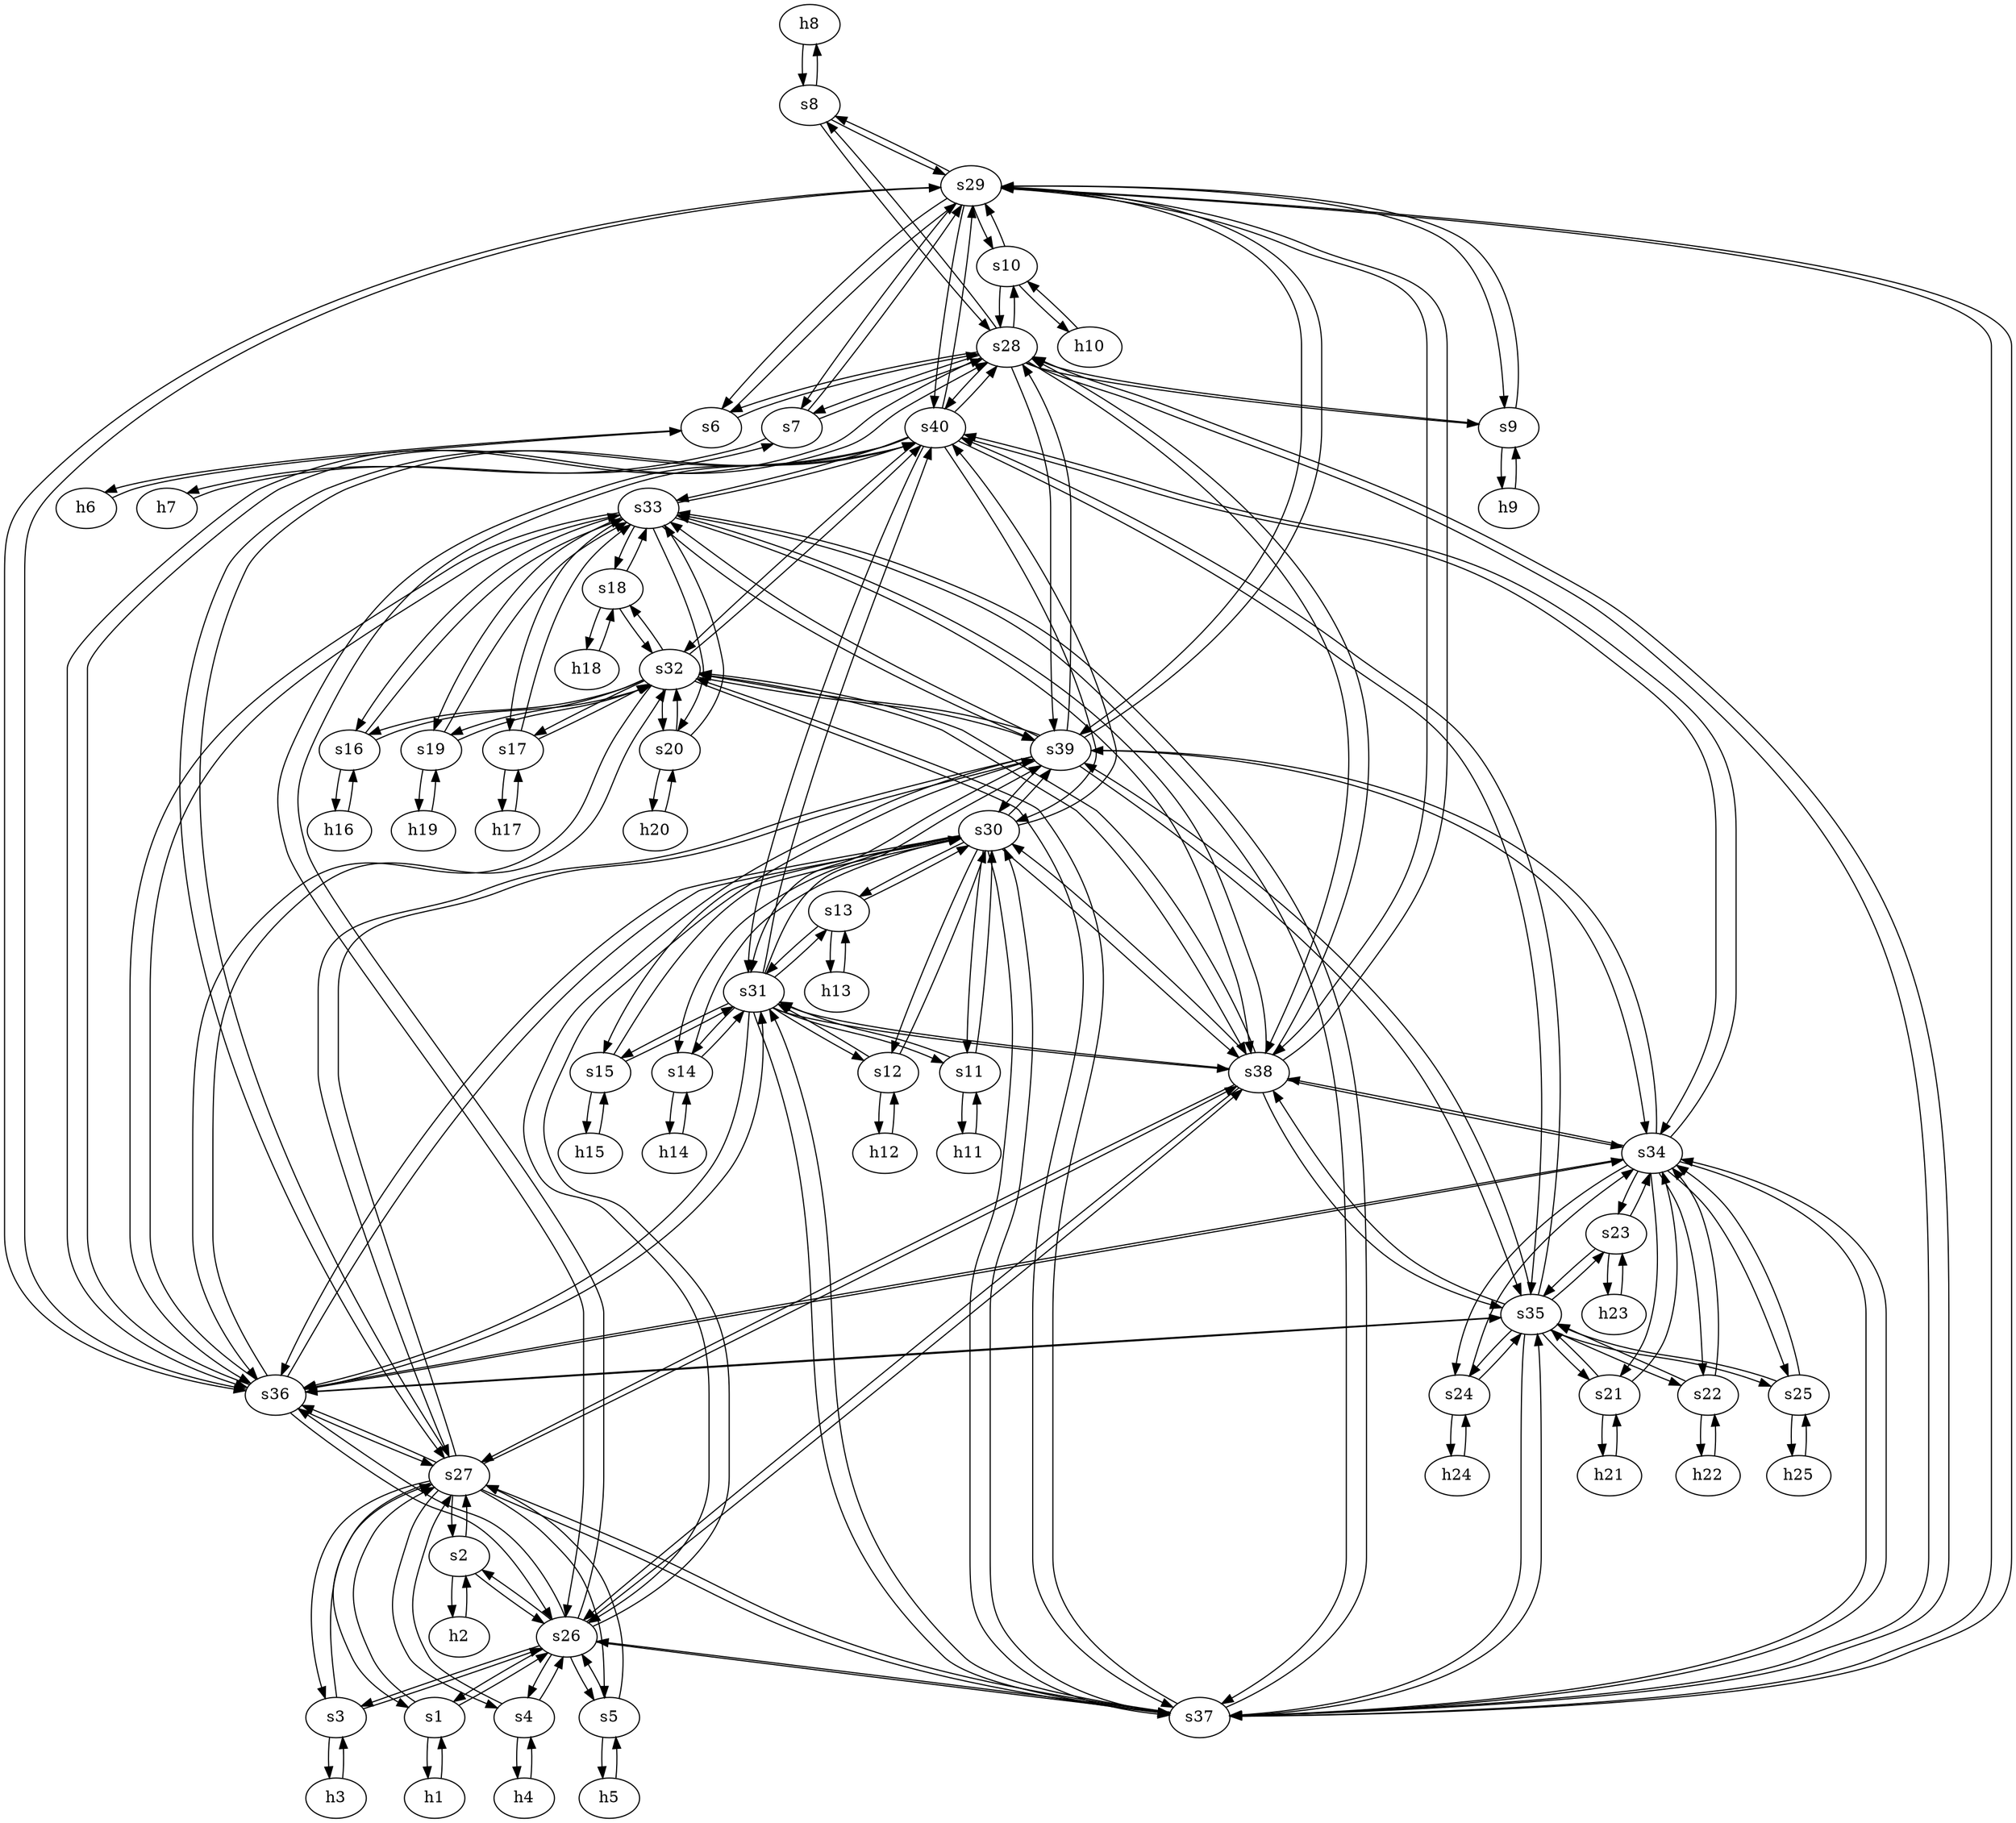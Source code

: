 strict digraph  {
	h8	 [ip="111.0.0.8",
		mac="0:0:0:0:0:8",
		type=host];
	s8	 [id=8,
		level="edge",
		type=switch];
	h8 -> s8	 [capacity="1Gbps",
		cost=1,
		dst_port=2,
		src_port=0];
	h9	 [ip="111.0.0.9",
		mac="0:0:0:0:0:9",
		type=host];
	s9	 [id=9,
		level="edge",
		type=switch];
	h9 -> s9	 [capacity="1Gbps",
		cost=1,
		dst_port=2,
		src_port=0];
	h2	 [ip="111.0.0.2",
		mac="0:0:0:0:0:2",
		type=host];
	s2	 [id=2,
		level="edge",
		type=switch];
	h2 -> s2	 [capacity="1Gbps",
		cost=1,
		dst_port=2,
		src_port=0];
	h3	 [ip="111.0.0.3",
		mac="0:0:0:0:0:3",
		type=host];
	s3	 [id=3,
		level="edge",
		type=switch];
	h3 -> s3	 [capacity="1Gbps",
		cost=1,
		dst_port=2,
		src_port=0];
	h1	 [ip="111.0.0.1",
		mac="0:0:0:0:0:1",
		type=host];
	s1	 [id=1,
		level="edge",
		type=switch];
	h1 -> s1	 [capacity="1Gbps",
		cost=1,
		dst_port=2,
		src_port=0];
	h6	 [ip="111.0.0.6",
		mac="0:0:0:0:0:6",
		type=host];
	s6	 [id=6,
		level="edge",
		type=switch];
	h6 -> s6	 [capacity="1Gbps",
		cost=1,
		dst_port=2,
		src_port=0];
	h7	 [ip="111.0.0.7",
		mac="0:0:0:0:0:7",
		type=host];
	s7	 [id=7,
		level="edge",
		type=switch];
	h7 -> s7	 [capacity="1Gbps",
		cost=1,
		dst_port=2,
		src_port=0];
	h4	 [ip="111.0.0.4",
		mac="0:0:0:0:0:4",
		type=host];
	s4	 [id=4,
		level="edge",
		type=switch];
	h4 -> s4	 [capacity="1Gbps",
		cost=1,
		dst_port=2,
		src_port=0];
	h5	 [ip="111.0.0.5",
		mac="0:0:0:0:0:5",
		type=host];
	s5	 [id=5,
		level="edge",
		type=switch];
	h5 -> s5	 [capacity="1Gbps",
		cost=1,
		dst_port=2,
		src_port=0];
	s18	 [id=18,
		level="edge",
		type=switch];
	s33	 [id=33,
		level=aggregation,
		type=switch];
	s18 -> s33	 [capacity="10Gbps",
		cost=1,
		dst_port=7,
		src_port=1];
	s32	 [id=32,
		level=aggregation,
		type=switch];
	s18 -> s32	 [capacity="10Gbps",
		cost=1,
		dst_port=7,
		src_port=0];
	h18	 [ip="111.0.0.18",
		mac="0:0:0:0:0:12",
		type=host];
	s18 -> h18	 [capacity="1Gbps",
		cost=1,
		dst_port=0,
		src_port=2];
	s5 -> h5	 [capacity="1Gbps",
		cost=1,
		dst_port=0,
		src_port=2];
	s26	 [id=26,
		level=aggregation,
		type=switch];
	s5 -> s26	 [capacity="10Gbps",
		cost=1,
		dst_port=9,
		src_port=0];
	s27	 [id=27,
		level=aggregation,
		type=switch];
	s5 -> s27	 [capacity="10Gbps",
		cost=1,
		dst_port=9,
		src_port=1];
	s6 -> h6	 [capacity="1Gbps",
		cost=1,
		dst_port=0,
		src_port=2];
	s28	 [id=28,
		level=aggregation,
		type=switch];
	s6 -> s28	 [capacity="10Gbps",
		cost=1,
		dst_port=5,
		src_port=0];
	s29	 [id=29,
		level=aggregation,
		type=switch];
	s6 -> s29	 [capacity="10Gbps",
		cost=1,
		dst_port=5,
		src_port=1];
	s4 -> h4	 [capacity="1Gbps",
		cost=1,
		dst_port=0,
		src_port=2];
	s4 -> s26	 [capacity="10Gbps",
		cost=1,
		dst_port=8,
		src_port=0];
	s4 -> s27	 [capacity="10Gbps",
		cost=1,
		dst_port=8,
		src_port=1];
	s9 -> h9	 [capacity="1Gbps",
		cost=1,
		dst_port=0,
		src_port=2];
	s9 -> s28	 [capacity="10Gbps",
		cost=1,
		dst_port=8,
		src_port=0];
	s9 -> s29	 [capacity="10Gbps",
		cost=1,
		dst_port=8,
		src_port=1];
	s8 -> h8	 [capacity="1Gbps",
		cost=1,
		dst_port=0,
		src_port=2];
	s8 -> s28	 [capacity="10Gbps",
		cost=1,
		dst_port=7,
		src_port=0];
	s8 -> s29	 [capacity="10Gbps",
		cost=1,
		dst_port=7,
		src_port=1];
	s17	 [id=17,
		level="edge",
		type=switch];
	s17 -> s33	 [capacity="10Gbps",
		cost=1,
		dst_port=6,
		src_port=1];
	s17 -> s32	 [capacity="10Gbps",
		cost=1,
		dst_port=6,
		src_port=0];
	h17	 [ip="111.0.0.17",
		mac="0:0:0:0:0:11",
		type=host];
	s17 -> h17	 [capacity="1Gbps",
		cost=1,
		dst_port=0,
		src_port=2];
	s7 -> h7	 [capacity="1Gbps",
		cost=1,
		dst_port=0,
		src_port=2];
	s7 -> s28	 [capacity="10Gbps",
		cost=1,
		dst_port=6,
		src_port=0];
	s7 -> s29	 [capacity="10Gbps",
		cost=1,
		dst_port=6,
		src_port=1];
	s23	 [id=23,
		level="edge",
		type=switch];
	h23	 [ip="111.0.0.23",
		mac="0:0:0:0:0:17",
		type=host];
	s23 -> h23	 [capacity="1Gbps",
		cost=1,
		dst_port=0,
		src_port=2];
	s35	 [id=35,
		level=aggregation,
		type=switch];
	s23 -> s35	 [capacity="10Gbps",
		cost=1,
		dst_port=7,
		src_port=1];
	s34	 [id=34,
		level=aggregation,
		type=switch];
	s23 -> s34	 [capacity="10Gbps",
		cost=1,
		dst_port=7,
		src_port=0];
	h25	 [ip="111.0.0.25",
		mac="0:0:0:0:0:19",
		type=host];
	s25	 [id=25,
		level="edge",
		type=switch];
	h25 -> s25	 [capacity="1Gbps",
		cost=1,
		dst_port=2,
		src_port=0];
	h24	 [ip="111.0.0.24",
		mac="0:0:0:0:0:18",
		type=host];
	s24	 [id=24,
		level="edge",
		type=switch];
	h24 -> s24	 [capacity="1Gbps",
		cost=1,
		dst_port=2,
		src_port=0];
	s1 -> h1	 [capacity="1Gbps",
		cost=1,
		dst_port=0,
		src_port=2];
	s1 -> s26	 [capacity="10Gbps",
		cost=1,
		dst_port=5,
		src_port=0];
	s1 -> s27	 [capacity="10Gbps",
		cost=1,
		dst_port=5,
		src_port=1];
	h21	 [ip="111.0.0.21",
		mac="0:0:0:0:0:15",
		type=host];
	s21	 [id=21,
		level="edge",
		type=switch];
	h21 -> s21	 [capacity="1Gbps",
		cost=1,
		dst_port=2,
		src_port=0];
	h20	 [ip="111.0.0.20",
		mac="0:0:0:0:0:14",
		type=host];
	s20	 [id=20,
		level="edge",
		type=switch];
	h20 -> s20	 [capacity="1Gbps",
		cost=1,
		dst_port=2,
		src_port=0];
	h23 -> s23	 [capacity="1Gbps",
		cost=1,
		dst_port=2,
		src_port=0];
	h22	 [ip="111.0.0.22",
		mac="0:0:0:0:0:16",
		type=host];
	s22	 [id=22,
		level="edge",
		type=switch];
	h22 -> s22	 [capacity="1Gbps",
		cost=1,
		dst_port=2,
		src_port=0];
	s13	 [id=13,
		level="edge",
		type=switch];
	s31	 [id=31,
		level=aggregation,
		type=switch];
	s13 -> s31	 [capacity="10Gbps",
		cost=1,
		dst_port=7,
		src_port=1];
	s30	 [id=30,
		level=aggregation,
		type=switch];
	s13 -> s30	 [capacity="10Gbps",
		cost=1,
		dst_port=7,
		src_port=0];
	h13	 [ip="111.0.0.13",
		mac="0:0:0:0:0:d",
		type=host];
	s13 -> h13	 [capacity="1Gbps",
		cost=1,
		dst_port=0,
		src_port=2];
	s12	 [id=12,
		level="edge",
		type=switch];
	s12 -> s31	 [capacity="10Gbps",
		cost=1,
		dst_port=6,
		src_port=1];
	s12 -> s30	 [capacity="10Gbps",
		cost=1,
		dst_port=6,
		src_port=0];
	h12	 [ip="111.0.0.12",
		mac="0:0:0:0:0:c",
		type=host];
	s12 -> h12	 [capacity="1Gbps",
		cost=1,
		dst_port=0,
		src_port=2];
	s26 -> s5	 [capacity="10Gbps",
		cost=1,
		dst_port=0,
		src_port=9];
	s26 -> s4	 [capacity="10Gbps",
		cost=1,
		dst_port=0,
		src_port=8];
	s26 -> s1	 [capacity="10Gbps",
		cost=1,
		dst_port=0,
		src_port=5];
	s39	 [id=39,
		level=core,
		type=switch];
	s26 -> s39	 [capacity="10Gbps",
		cost=1,
		dst_port=0,
		src_port=3];
	s38	 [id=38,
		level=core,
		type=switch];
	s26 -> s38	 [capacity="10Gbps",
		cost=1,
		dst_port=0,
		src_port=2];
	s37	 [id=37,
		level=core,
		type=switch];
	s26 -> s37	 [capacity="10Gbps",
		cost=1,
		dst_port=0,
		src_port=1];
	s36	 [id=36,
		level=core,
		type=switch];
	s26 -> s36	 [capacity="10Gbps",
		cost=1,
		dst_port=0,
		src_port=0];
	s26 -> s3	 [capacity="10Gbps",
		cost=1,
		dst_port=0,
		src_port=7];
	s40	 [id=40,
		level=core,
		type=switch];
	s26 -> s40	 [capacity="10Gbps",
		cost=1,
		dst_port=0,
		src_port=4];
	s26 -> s2	 [capacity="10Gbps",
		cost=1,
		dst_port=0,
		src_port=6];
	s11	 [id=11,
		level="edge",
		type=switch];
	s11 -> s31	 [capacity="10Gbps",
		cost=1,
		dst_port=5,
		src_port=1];
	s11 -> s30	 [capacity="10Gbps",
		cost=1,
		dst_port=5,
		src_port=0];
	h11	 [ip="111.0.0.11",
		mac="0:0:0:0:0:b",
		type=host];
	s11 -> h11	 [capacity="1Gbps",
		cost=1,
		dst_port=0,
		src_port=2];
	s16	 [id=16,
		level="edge",
		type=switch];
	s16 -> s33	 [capacity="10Gbps",
		cost=1,
		dst_port=5,
		src_port=1];
	s16 -> s32	 [capacity="10Gbps",
		cost=1,
		dst_port=5,
		src_port=0];
	h16	 [ip="111.0.0.16",
		mac="0:0:0:0:0:10",
		type=host];
	s16 -> h16	 [capacity="1Gbps",
		cost=1,
		dst_port=0,
		src_port=2];
	s10	 [id=10,
		level="edge",
		type=switch];
	h10	 [ip="111.0.0.10",
		mac="0:0:0:0:0:a",
		type=host];
	s10 -> h10	 [capacity="1Gbps",
		cost=1,
		dst_port=0,
		src_port=2];
	s10 -> s28	 [capacity="10Gbps",
		cost=1,
		dst_port=9,
		src_port=0];
	s10 -> s29	 [capacity="10Gbps",
		cost=1,
		dst_port=9,
		src_port=1];
	s39 -> s26	 [capacity="10Gbps",
		cost=1,
		dst_port=3,
		src_port=0];
	s39 -> s35	 [capacity="10Gbps",
		cost=1,
		dst_port=3,
		src_port=9];
	s39 -> s34	 [capacity="10Gbps",
		cost=1,
		dst_port=3,
		src_port=8];
	s39 -> s31	 [capacity="10Gbps",
		cost=1,
		dst_port=3,
		src_port=5];
	s39 -> s30	 [capacity="10Gbps",
		cost=1,
		dst_port=3,
		src_port=4];
	s39 -> s33	 [capacity="10Gbps",
		cost=1,
		dst_port=3,
		src_port=7];
	s39 -> s32	 [capacity="10Gbps",
		cost=1,
		dst_port=3,
		src_port=6];
	s39 -> s27	 [capacity="10Gbps",
		cost=1,
		dst_port=3,
		src_port=1];
	s39 -> s28	 [capacity="10Gbps",
		cost=1,
		dst_port=3,
		src_port=2];
	s39 -> s29	 [capacity="10Gbps",
		cost=1,
		dst_port=3,
		src_port=3];
	s38 -> s26	 [capacity="10Gbps",
		cost=1,
		dst_port=2,
		src_port=0];
	s38 -> s35	 [capacity="10Gbps",
		cost=1,
		dst_port=2,
		src_port=9];
	s38 -> s34	 [capacity="10Gbps",
		cost=1,
		dst_port=2,
		src_port=8];
	s38 -> s31	 [capacity="10Gbps",
		cost=1,
		dst_port=2,
		src_port=5];
	s38 -> s30	 [capacity="10Gbps",
		cost=1,
		dst_port=2,
		src_port=4];
	s38 -> s33	 [capacity="10Gbps",
		cost=1,
		dst_port=2,
		src_port=7];
	s38 -> s32	 [capacity="10Gbps",
		cost=1,
		dst_port=2,
		src_port=6];
	s38 -> s27	 [capacity="10Gbps",
		cost=1,
		dst_port=2,
		src_port=1];
	s38 -> s28	 [capacity="10Gbps",
		cost=1,
		dst_port=2,
		src_port=2];
	s38 -> s29	 [capacity="10Gbps",
		cost=1,
		dst_port=2,
		src_port=3];
	s35 -> s23	 [capacity="10Gbps",
		cost=1,
		dst_port=1,
		src_port=7];
	s35 -> s39	 [capacity="10Gbps",
		cost=1,
		dst_port=9,
		src_port=3];
	s35 -> s38	 [capacity="10Gbps",
		cost=1,
		dst_port=9,
		src_port=2];
	s35 -> s37	 [capacity="10Gbps",
		cost=1,
		dst_port=9,
		src_port=1];
	s35 -> s36	 [capacity="10Gbps",
		cost=1,
		dst_port=9,
		src_port=0];
	s35 -> s25	 [capacity="10Gbps",
		cost=1,
		dst_port=1,
		src_port=9];
	s35 -> s22	 [capacity="10Gbps",
		cost=1,
		dst_port=1,
		src_port=6];
	s35 -> s21	 [capacity="10Gbps",
		cost=1,
		dst_port=1,
		src_port=5];
	s35 -> s40	 [capacity="10Gbps",
		cost=1,
		dst_port=9,
		src_port=4];
	s35 -> s24	 [capacity="10Gbps",
		cost=1,
		dst_port=1,
		src_port=8];
	s34 -> s23	 [capacity="10Gbps",
		cost=1,
		dst_port=0,
		src_port=7];
	s34 -> s39	 [capacity="10Gbps",
		cost=1,
		dst_port=8,
		src_port=3];
	s34 -> s38	 [capacity="10Gbps",
		cost=1,
		dst_port=8,
		src_port=2];
	s34 -> s37	 [capacity="10Gbps",
		cost=1,
		dst_port=8,
		src_port=1];
	s34 -> s36	 [capacity="10Gbps",
		cost=1,
		dst_port=8,
		src_port=0];
	s34 -> s25	 [capacity="10Gbps",
		cost=1,
		dst_port=0,
		src_port=9];
	s34 -> s22	 [capacity="10Gbps",
		cost=1,
		dst_port=0,
		src_port=6];
	s34 -> s21	 [capacity="10Gbps",
		cost=1,
		dst_port=0,
		src_port=5];
	s34 -> s40	 [capacity="10Gbps",
		cost=1,
		dst_port=8,
		src_port=4];
	s34 -> s24	 [capacity="10Gbps",
		cost=1,
		dst_port=0,
		src_port=8];
	s37 -> s26	 [capacity="10Gbps",
		cost=1,
		dst_port=1,
		src_port=0];
	s37 -> s35	 [capacity="10Gbps",
		cost=1,
		dst_port=1,
		src_port=9];
	s37 -> s34	 [capacity="10Gbps",
		cost=1,
		dst_port=1,
		src_port=8];
	s37 -> s31	 [capacity="10Gbps",
		cost=1,
		dst_port=1,
		src_port=5];
	s37 -> s30	 [capacity="10Gbps",
		cost=1,
		dst_port=1,
		src_port=4];
	s37 -> s33	 [capacity="10Gbps",
		cost=1,
		dst_port=1,
		src_port=7];
	s37 -> s32	 [capacity="10Gbps",
		cost=1,
		dst_port=1,
		src_port=6];
	s37 -> s27	 [capacity="10Gbps",
		cost=1,
		dst_port=1,
		src_port=1];
	s37 -> s28	 [capacity="10Gbps",
		cost=1,
		dst_port=1,
		src_port=2];
	s37 -> s29	 [capacity="10Gbps",
		cost=1,
		dst_port=1,
		src_port=3];
	s36 -> s26	 [capacity="10Gbps",
		cost=1,
		dst_port=0,
		src_port=0];
	s36 -> s35	 [capacity="10Gbps",
		cost=1,
		dst_port=0,
		src_port=9];
	s36 -> s34	 [capacity="10Gbps",
		cost=1,
		dst_port=0,
		src_port=8];
	s36 -> s31	 [capacity="10Gbps",
		cost=1,
		dst_port=0,
		src_port=5];
	s36 -> s30	 [capacity="10Gbps",
		cost=1,
		dst_port=0,
		src_port=4];
	s36 -> s33	 [capacity="10Gbps",
		cost=1,
		dst_port=0,
		src_port=7];
	s36 -> s32	 [capacity="10Gbps",
		cost=1,
		dst_port=0,
		src_port=6];
	s36 -> s27	 [capacity="10Gbps",
		cost=1,
		dst_port=0,
		src_port=1];
	s36 -> s28	 [capacity="10Gbps",
		cost=1,
		dst_port=0,
		src_port=2];
	s36 -> s29	 [capacity="10Gbps",
		cost=1,
		dst_port=0,
		src_port=3];
	s31 -> s13	 [capacity="10Gbps",
		cost=1,
		dst_port=1,
		src_port=7];
	s31 -> s12	 [capacity="10Gbps",
		cost=1,
		dst_port=1,
		src_port=6];
	s31 -> s11	 [capacity="10Gbps",
		cost=1,
		dst_port=1,
		src_port=5];
	s31 -> s39	 [capacity="10Gbps",
		cost=1,
		dst_port=5,
		src_port=3];
	s31 -> s38	 [capacity="10Gbps",
		cost=1,
		dst_port=5,
		src_port=2];
	s31 -> s37	 [capacity="10Gbps",
		cost=1,
		dst_port=5,
		src_port=1];
	s31 -> s36	 [capacity="10Gbps",
		cost=1,
		dst_port=5,
		src_port=0];
	s15	 [id=15,
		level="edge",
		type=switch];
	s31 -> s15	 [capacity="10Gbps",
		cost=1,
		dst_port=1,
		src_port=9];
	s14	 [id=14,
		level="edge",
		type=switch];
	s31 -> s14	 [capacity="10Gbps",
		cost=1,
		dst_port=1,
		src_port=8];
	s31 -> s40	 [capacity="10Gbps",
		cost=1,
		dst_port=5,
		src_port=4];
	s30 -> s13	 [capacity="10Gbps",
		cost=1,
		dst_port=0,
		src_port=7];
	s30 -> s12	 [capacity="10Gbps",
		cost=1,
		dst_port=0,
		src_port=6];
	s30 -> s11	 [capacity="10Gbps",
		cost=1,
		dst_port=0,
		src_port=5];
	s30 -> s39	 [capacity="10Gbps",
		cost=1,
		dst_port=4,
		src_port=3];
	s30 -> s38	 [capacity="10Gbps",
		cost=1,
		dst_port=4,
		src_port=2];
	s30 -> s37	 [capacity="10Gbps",
		cost=1,
		dst_port=4,
		src_port=1];
	s30 -> s36	 [capacity="10Gbps",
		cost=1,
		dst_port=4,
		src_port=0];
	s30 -> s15	 [capacity="10Gbps",
		cost=1,
		dst_port=0,
		src_port=9];
	s30 -> s14	 [capacity="10Gbps",
		cost=1,
		dst_port=0,
		src_port=8];
	s30 -> s40	 [capacity="10Gbps",
		cost=1,
		dst_port=4,
		src_port=4];
	s33 -> s18	 [capacity="10Gbps",
		cost=1,
		dst_port=1,
		src_port=7];
	s33 -> s17	 [capacity="10Gbps",
		cost=1,
		dst_port=1,
		src_port=6];
	s33 -> s16	 [capacity="10Gbps",
		cost=1,
		dst_port=1,
		src_port=5];
	s33 -> s39	 [capacity="10Gbps",
		cost=1,
		dst_port=7,
		src_port=3];
	s33 -> s38	 [capacity="10Gbps",
		cost=1,
		dst_port=7,
		src_port=2];
	s33 -> s37	 [capacity="10Gbps",
		cost=1,
		dst_port=7,
		src_port=1];
	s33 -> s36	 [capacity="10Gbps",
		cost=1,
		dst_port=7,
		src_port=0];
	s33 -> s20	 [capacity="10Gbps",
		cost=1,
		dst_port=1,
		src_port=9];
	s33 -> s40	 [capacity="10Gbps",
		cost=1,
		dst_port=7,
		src_port=4];
	s19	 [id=19,
		level="edge",
		type=switch];
	s33 -> s19	 [capacity="10Gbps",
		cost=1,
		dst_port=1,
		src_port=8];
	s32 -> s18	 [capacity="10Gbps",
		cost=1,
		dst_port=0,
		src_port=7];
	s32 -> s17	 [capacity="10Gbps",
		cost=1,
		dst_port=0,
		src_port=6];
	s32 -> s16	 [capacity="10Gbps",
		cost=1,
		dst_port=0,
		src_port=5];
	s32 -> s39	 [capacity="10Gbps",
		cost=1,
		dst_port=6,
		src_port=3];
	s32 -> s38	 [capacity="10Gbps",
		cost=1,
		dst_port=6,
		src_port=2];
	s32 -> s37	 [capacity="10Gbps",
		cost=1,
		dst_port=6,
		src_port=1];
	s32 -> s36	 [capacity="10Gbps",
		cost=1,
		dst_port=6,
		src_port=0];
	s32 -> s20	 [capacity="10Gbps",
		cost=1,
		dst_port=0,
		src_port=9];
	s32 -> s40	 [capacity="10Gbps",
		cost=1,
		dst_port=6,
		src_port=4];
	s32 -> s19	 [capacity="10Gbps",
		cost=1,
		dst_port=0,
		src_port=8];
	s15 -> s31	 [capacity="10Gbps",
		cost=1,
		dst_port=9,
		src_port=1];
	s15 -> s30	 [capacity="10Gbps",
		cost=1,
		dst_port=9,
		src_port=0];
	h15	 [ip="111.0.0.15",
		mac="0:0:0:0:0:f",
		type=host];
	s15 -> h15	 [capacity="1Gbps",
		cost=1,
		dst_port=0,
		src_port=2];
	s14 -> s31	 [capacity="10Gbps",
		cost=1,
		dst_port=8,
		src_port=1];
	s14 -> s30	 [capacity="10Gbps",
		cost=1,
		dst_port=8,
		src_port=0];
	h14	 [ip="111.0.0.14",
		mac="0:0:0:0:0:e",
		type=host];
	s14 -> h14	 [capacity="1Gbps",
		cost=1,
		dst_port=0,
		src_port=2];
	h18 -> s18	 [capacity="1Gbps",
		cost=1,
		dst_port=2,
		src_port=0];
	h19	 [ip="111.0.0.19",
		mac="0:0:0:0:0:13",
		type=host];
	h19 -> s19	 [capacity="1Gbps",
		cost=1,
		dst_port=2,
		src_port=0];
	s25 -> h25	 [capacity="1Gbps",
		cost=1,
		dst_port=0,
		src_port=2];
	s25 -> s35	 [capacity="10Gbps",
		cost=1,
		dst_port=9,
		src_port=1];
	s25 -> s34	 [capacity="10Gbps",
		cost=1,
		dst_port=9,
		src_port=0];
	h10 -> s10	 [capacity="1Gbps",
		cost=1,
		dst_port=2,
		src_port=0];
	h11 -> s11	 [capacity="1Gbps",
		cost=1,
		dst_port=2,
		src_port=0];
	h12 -> s12	 [capacity="1Gbps",
		cost=1,
		dst_port=2,
		src_port=0];
	h13 -> s13	 [capacity="1Gbps",
		cost=1,
		dst_port=2,
		src_port=0];
	h14 -> s14	 [capacity="1Gbps",
		cost=1,
		dst_port=2,
		src_port=0];
	h15 -> s15	 [capacity="1Gbps",
		cost=1,
		dst_port=2,
		src_port=0];
	h16 -> s16	 [capacity="1Gbps",
		cost=1,
		dst_port=2,
		src_port=0];
	h17 -> s17	 [capacity="1Gbps",
		cost=1,
		dst_port=2,
		src_port=0];
	s22 -> h22	 [capacity="1Gbps",
		cost=1,
		dst_port=0,
		src_port=2];
	s22 -> s35	 [capacity="10Gbps",
		cost=1,
		dst_port=6,
		src_port=1];
	s22 -> s34	 [capacity="10Gbps",
		cost=1,
		dst_port=6,
		src_port=0];
	s3 -> h3	 [capacity="1Gbps",
		cost=1,
		dst_port=0,
		src_port=2];
	s3 -> s26	 [capacity="10Gbps",
		cost=1,
		dst_port=7,
		src_port=0];
	s3 -> s27	 [capacity="10Gbps",
		cost=1,
		dst_port=7,
		src_port=1];
	s20 -> h20	 [capacity="1Gbps",
		cost=1,
		dst_port=0,
		src_port=2];
	s20 -> s33	 [capacity="10Gbps",
		cost=1,
		dst_port=9,
		src_port=1];
	s20 -> s32	 [capacity="10Gbps",
		cost=1,
		dst_port=9,
		src_port=0];
	s21 -> h21	 [capacity="1Gbps",
		cost=1,
		dst_port=0,
		src_port=2];
	s21 -> s35	 [capacity="10Gbps",
		cost=1,
		dst_port=5,
		src_port=1];
	s21 -> s34	 [capacity="10Gbps",
		cost=1,
		dst_port=5,
		src_port=0];
	s40 -> s26	 [capacity="10Gbps",
		cost=1,
		dst_port=4,
		src_port=0];
	s40 -> s35	 [capacity="10Gbps",
		cost=1,
		dst_port=4,
		src_port=9];
	s40 -> s34	 [capacity="10Gbps",
		cost=1,
		dst_port=4,
		src_port=8];
	s40 -> s31	 [capacity="10Gbps",
		cost=1,
		dst_port=4,
		src_port=5];
	s40 -> s30	 [capacity="10Gbps",
		cost=1,
		dst_port=4,
		src_port=4];
	s40 -> s33	 [capacity="10Gbps",
		cost=1,
		dst_port=4,
		src_port=7];
	s40 -> s32	 [capacity="10Gbps",
		cost=1,
		dst_port=4,
		src_port=6];
	s40 -> s27	 [capacity="10Gbps",
		cost=1,
		dst_port=4,
		src_port=1];
	s40 -> s28	 [capacity="10Gbps",
		cost=1,
		dst_port=4,
		src_port=2];
	s40 -> s29	 [capacity="10Gbps",
		cost=1,
		dst_port=4,
		src_port=3];
	s27 -> s5	 [capacity="10Gbps",
		cost=1,
		dst_port=1,
		src_port=9];
	s27 -> s4	 [capacity="10Gbps",
		cost=1,
		dst_port=1,
		src_port=8];
	s27 -> s1	 [capacity="10Gbps",
		cost=1,
		dst_port=1,
		src_port=5];
	s27 -> s39	 [capacity="10Gbps",
		cost=1,
		dst_port=1,
		src_port=3];
	s27 -> s38	 [capacity="10Gbps",
		cost=1,
		dst_port=1,
		src_port=2];
	s27 -> s37	 [capacity="10Gbps",
		cost=1,
		dst_port=1,
		src_port=1];
	s27 -> s36	 [capacity="10Gbps",
		cost=1,
		dst_port=1,
		src_port=0];
	s27 -> s3	 [capacity="10Gbps",
		cost=1,
		dst_port=1,
		src_port=7];
	s27 -> s40	 [capacity="10Gbps",
		cost=1,
		dst_port=1,
		src_port=4];
	s27 -> s2	 [capacity="10Gbps",
		cost=1,
		dst_port=1,
		src_port=6];
	s24 -> h24	 [capacity="1Gbps",
		cost=1,
		dst_port=0,
		src_port=2];
	s24 -> s35	 [capacity="10Gbps",
		cost=1,
		dst_port=8,
		src_port=1];
	s24 -> s34	 [capacity="10Gbps",
		cost=1,
		dst_port=8,
		src_port=0];
	s2 -> h2	 [capacity="1Gbps",
		cost=1,
		dst_port=0,
		src_port=2];
	s2 -> s26	 [capacity="10Gbps",
		cost=1,
		dst_port=6,
		src_port=0];
	s2 -> s27	 [capacity="10Gbps",
		cost=1,
		dst_port=6,
		src_port=1];
	s19 -> s33	 [capacity="10Gbps",
		cost=1,
		dst_port=8,
		src_port=1];
	s19 -> s32	 [capacity="10Gbps",
		cost=1,
		dst_port=8,
		src_port=0];
	s19 -> h19	 [capacity="1Gbps",
		cost=1,
		dst_port=0,
		src_port=2];
	s28 -> s6	 [capacity="10Gbps",
		cost=1,
		dst_port=0,
		src_port=5];
	s28 -> s9	 [capacity="10Gbps",
		cost=1,
		dst_port=0,
		src_port=8];
	s28 -> s8	 [capacity="10Gbps",
		cost=1,
		dst_port=0,
		src_port=7];
	s28 -> s7	 [capacity="10Gbps",
		cost=1,
		dst_port=0,
		src_port=6];
	s28 -> s10	 [capacity="10Gbps",
		cost=1,
		dst_port=0,
		src_port=9];
	s28 -> s39	 [capacity="10Gbps",
		cost=1,
		dst_port=2,
		src_port=3];
	s28 -> s38	 [capacity="10Gbps",
		cost=1,
		dst_port=2,
		src_port=2];
	s28 -> s37	 [capacity="10Gbps",
		cost=1,
		dst_port=2,
		src_port=1];
	s28 -> s36	 [capacity="10Gbps",
		cost=1,
		dst_port=2,
		src_port=0];
	s28 -> s40	 [capacity="10Gbps",
		cost=1,
		dst_port=2,
		src_port=4];
	s29 -> s6	 [capacity="10Gbps",
		cost=1,
		dst_port=1,
		src_port=5];
	s29 -> s9	 [capacity="10Gbps",
		cost=1,
		dst_port=1,
		src_port=8];
	s29 -> s8	 [capacity="10Gbps",
		cost=1,
		dst_port=1,
		src_port=7];
	s29 -> s7	 [capacity="10Gbps",
		cost=1,
		dst_port=1,
		src_port=6];
	s29 -> s10	 [capacity="10Gbps",
		cost=1,
		dst_port=1,
		src_port=9];
	s29 -> s39	 [capacity="10Gbps",
		cost=1,
		dst_port=3,
		src_port=3];
	s29 -> s38	 [capacity="10Gbps",
		cost=1,
		dst_port=3,
		src_port=2];
	s29 -> s37	 [capacity="10Gbps",
		cost=1,
		dst_port=3,
		src_port=1];
	s29 -> s36	 [capacity="10Gbps",
		cost=1,
		dst_port=3,
		src_port=0];
	s29 -> s40	 [capacity="10Gbps",
		cost=1,
		dst_port=3,
		src_port=4];
}
